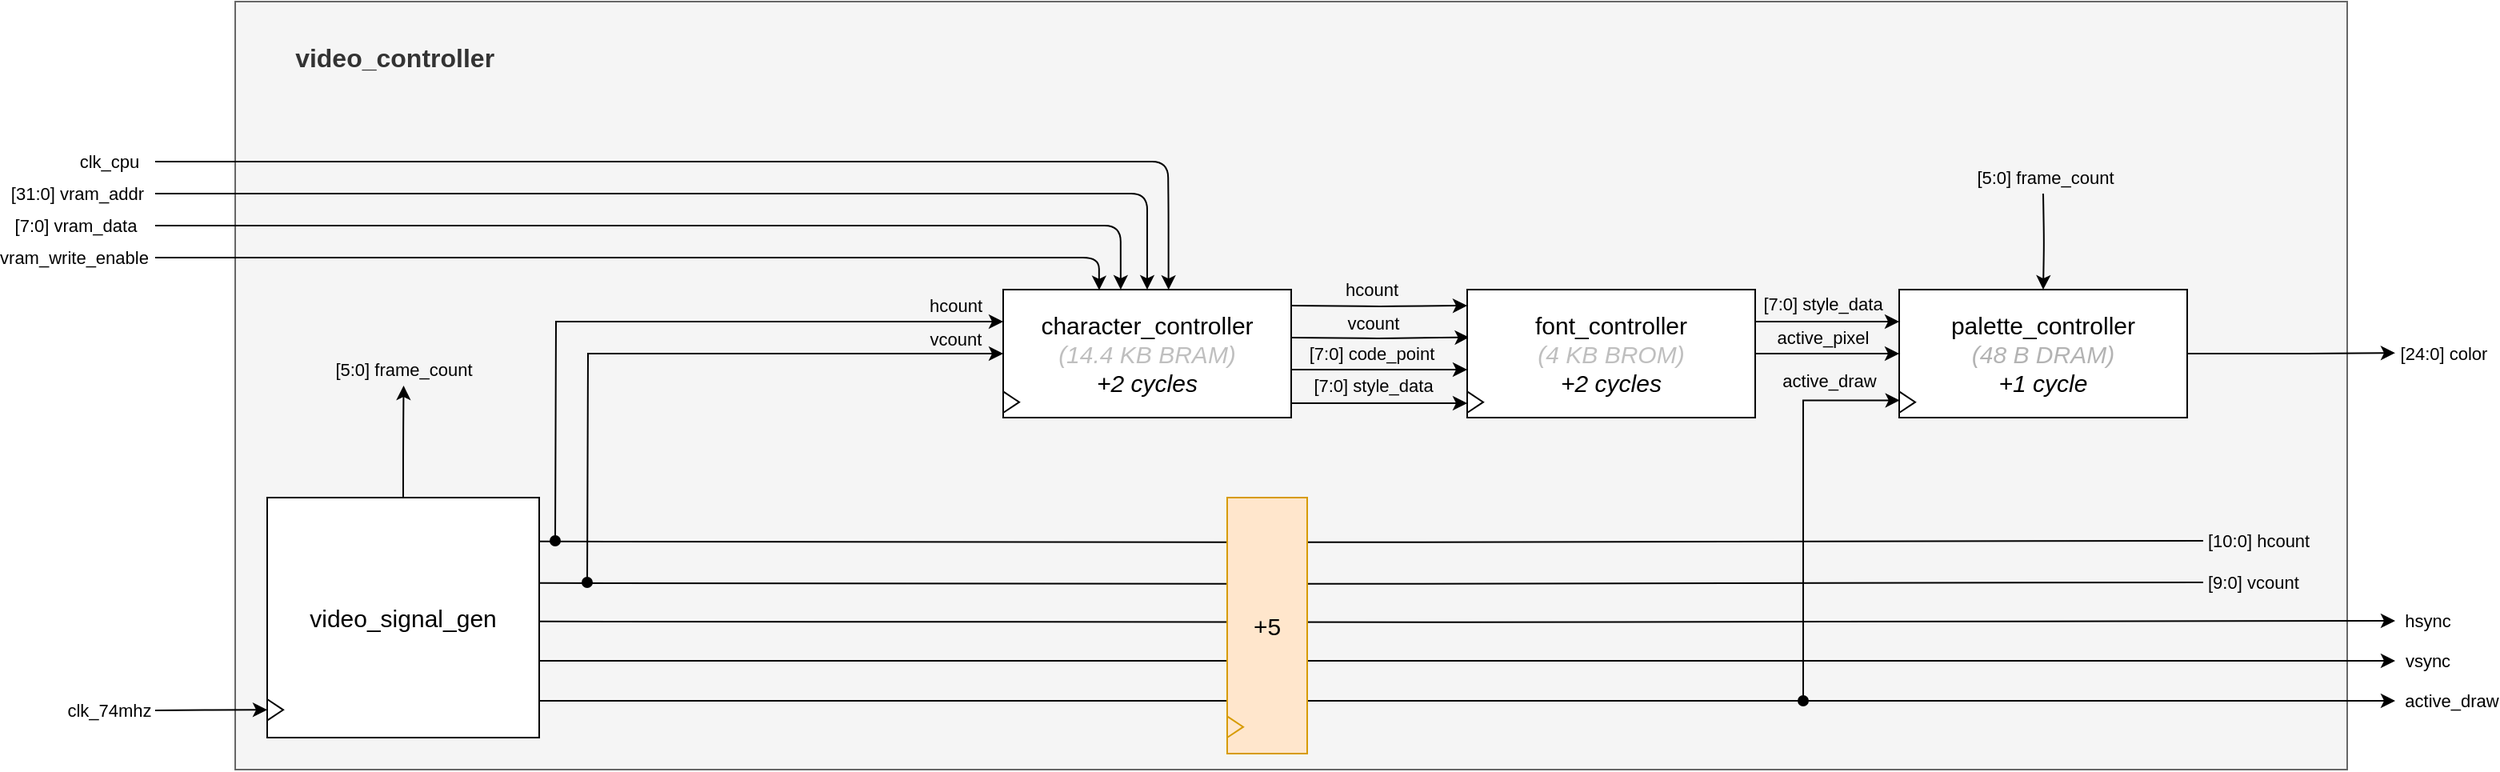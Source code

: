<mxfile version="22.1.0" type="device">
  <diagram name="Page-1" id="uzWH8tRsygVQmz-gBv_M">
    <mxGraphModel dx="2313" dy="1281" grid="1" gridSize="10" guides="1" tooltips="1" connect="1" arrows="1" fold="1" page="0" pageScale="1" pageWidth="850" pageHeight="1100" math="0" shadow="0">
      <root>
        <mxCell id="0" />
        <mxCell id="1" parent="0" />
        <mxCell id="lvWCLgrq92xWOjsyrohx-4" value="&lt;div align=&quot;left&quot;&gt;&lt;font style=&quot;font-size: 16px;&quot;&gt;&lt;b&gt;&lt;br&gt;&lt;/b&gt;&lt;/font&gt;&lt;/div&gt;&lt;div align=&quot;left&quot;&gt;&lt;font style=&quot;font-size: 16px;&quot;&gt;&lt;b&gt;&lt;span style=&quot;white-space: pre;&quot;&gt;&#x9;&lt;/span&gt;video_controller&lt;br&gt;&lt;/b&gt;&lt;/font&gt;&lt;/div&gt;" style="rounded=0;whiteSpace=wrap;html=1;fillColor=#f5f5f5;fontColor=#333333;strokeColor=#666666;verticalAlign=top;labelPosition=center;verticalLabelPosition=middle;align=left;movable=1;resizable=1;rotatable=1;deletable=1;editable=1;locked=0;connectable=1;" vertex="1" parent="1">
          <mxGeometry x="-30" y="-40" width="1320" height="480" as="geometry" />
        </mxCell>
        <mxCell id="lvWCLgrq92xWOjsyrohx-7" value="" style="group;rounded=0;fontSize=15;" vertex="1" connectable="0" parent="1">
          <mxGeometry x="-10" y="270" width="170" height="150" as="geometry" />
        </mxCell>
        <mxCell id="lvWCLgrq92xWOjsyrohx-96" style="edgeStyle=orthogonalEdgeStyle;orthogonalLoop=1;jettySize=auto;html=1;exitX=1;exitY=0.5;exitDx=0;exitDy=0;rounded=0;" edge="1" parent="lvWCLgrq92xWOjsyrohx-7">
          <mxGeometry relative="1" as="geometry">
            <mxPoint x="1330" y="102" as="targetPoint" />
            <mxPoint x="170" y="102" as="sourcePoint" />
          </mxGeometry>
        </mxCell>
        <mxCell id="lvWCLgrq92xWOjsyrohx-97" value="vsync" style="edgeLabel;html=1;align=center;verticalAlign=middle;resizable=0;points=[];labelBackgroundColor=none;rounded=0;" vertex="1" connectable="0" parent="lvWCLgrq92xWOjsyrohx-96">
          <mxGeometry x="0.984" y="1" relative="1" as="geometry">
            <mxPoint x="29" y="1" as="offset" />
          </mxGeometry>
        </mxCell>
        <mxCell id="lvWCLgrq92xWOjsyrohx-175" style="edgeStyle=orthogonalEdgeStyle;orthogonalLoop=1;jettySize=auto;html=1;exitX=0.5;exitY=0;exitDx=0;exitDy=0;" edge="1" parent="lvWCLgrq92xWOjsyrohx-7" source="lvWCLgrq92xWOjsyrohx-5">
          <mxGeometry relative="1" as="geometry">
            <mxPoint x="85.261" y="-70" as="targetPoint" />
          </mxGeometry>
        </mxCell>
        <mxCell id="lvWCLgrq92xWOjsyrohx-176" value="[5:0] frame_count" style="edgeLabel;html=1;align=center;verticalAlign=middle;resizable=0;points=[];labelBackgroundColor=none;" vertex="1" connectable="0" parent="lvWCLgrq92xWOjsyrohx-175">
          <mxGeometry x="0.101" y="-1" relative="1" as="geometry">
            <mxPoint x="-2" y="-42" as="offset" />
          </mxGeometry>
        </mxCell>
        <mxCell id="lvWCLgrq92xWOjsyrohx-5" value="video_signal_gen" style="rounded=0;whiteSpace=wrap;html=1;fontSize=15;" vertex="1" parent="lvWCLgrq92xWOjsyrohx-7">
          <mxGeometry width="170" height="150" as="geometry" />
        </mxCell>
        <mxCell id="lvWCLgrq92xWOjsyrohx-14" style="edgeStyle=orthogonalEdgeStyle;orthogonalLoop=1;jettySize=auto;html=1;exitX=0;exitY=0.5;exitDx=0;exitDy=0;endArrow=none;endFill=0;startArrow=classic;startFill=1;rounded=0;" edge="1" parent="lvWCLgrq92xWOjsyrohx-7" source="lvWCLgrq92xWOjsyrohx-13">
          <mxGeometry relative="1" as="geometry">
            <mxPoint x="-70" y="133" as="targetPoint" />
          </mxGeometry>
        </mxCell>
        <mxCell id="lvWCLgrq92xWOjsyrohx-15" value="clk_74mhz" style="edgeLabel;html=1;align=center;verticalAlign=middle;resizable=0;points=[];rounded=0;" vertex="1" connectable="0" parent="lvWCLgrq92xWOjsyrohx-14">
          <mxGeometry x="0.414" y="-1" relative="1" as="geometry">
            <mxPoint x="-50" as="offset" />
          </mxGeometry>
        </mxCell>
        <mxCell id="lvWCLgrq92xWOjsyrohx-13" value="" style="triangle;whiteSpace=wrap;html=1;rounded=0;" vertex="1" parent="lvWCLgrq92xWOjsyrohx-7">
          <mxGeometry y="126" width="10" height="13.33" as="geometry" />
        </mxCell>
        <mxCell id="lvWCLgrq92xWOjsyrohx-98" style="edgeStyle=orthogonalEdgeStyle;orthogonalLoop=1;jettySize=auto;html=1;exitX=1;exitY=0.5;exitDx=0;exitDy=0;rounded=0;" edge="1" parent="1">
          <mxGeometry relative="1" as="geometry">
            <mxPoint x="1320" y="347" as="targetPoint" />
            <mxPoint x="160" y="347.43" as="sourcePoint" />
          </mxGeometry>
        </mxCell>
        <mxCell id="lvWCLgrq92xWOjsyrohx-99" value="hsync" style="edgeLabel;html=1;align=center;verticalAlign=middle;resizable=0;points=[];labelBackgroundColor=none;rounded=0;" vertex="1" connectable="0" parent="lvWCLgrq92xWOjsyrohx-98">
          <mxGeometry x="0.984" y="1" relative="1" as="geometry">
            <mxPoint x="29" y="1" as="offset" />
          </mxGeometry>
        </mxCell>
        <mxCell id="lvWCLgrq92xWOjsyrohx-101" style="edgeStyle=orthogonalEdgeStyle;orthogonalLoop=1;jettySize=auto;html=1;rounded=0;" edge="1" parent="1">
          <mxGeometry relative="1" as="geometry">
            <mxPoint x="1320" y="397" as="targetPoint" />
            <mxPoint x="160" y="397" as="sourcePoint" />
          </mxGeometry>
        </mxCell>
        <mxCell id="lvWCLgrq92xWOjsyrohx-102" value="active_draw" style="edgeLabel;html=1;align=center;verticalAlign=middle;resizable=0;points=[];labelBackgroundColor=none;rounded=0;" vertex="1" connectable="0" parent="lvWCLgrq92xWOjsyrohx-101">
          <mxGeometry x="0.984" y="1" relative="1" as="geometry">
            <mxPoint x="44" y="1" as="offset" />
          </mxGeometry>
        </mxCell>
        <mxCell id="lvWCLgrq92xWOjsyrohx-105" style="edgeStyle=orthogonalEdgeStyle;orthogonalLoop=1;jettySize=auto;html=1;exitX=1;exitY=0.5;exitDx=0;exitDy=0;rounded=0;endArrow=none;endFill=0;" edge="1" parent="1">
          <mxGeometry relative="1" as="geometry">
            <mxPoint x="1200" y="323" as="targetPoint" />
            <mxPoint x="160" y="323.43" as="sourcePoint" />
          </mxGeometry>
        </mxCell>
        <mxCell id="lvWCLgrq92xWOjsyrohx-106" value="[9:0] vcount" style="edgeLabel;html=1;align=left;verticalAlign=middle;resizable=0;points=[];labelBackgroundColor=none;rounded=0;" vertex="1" connectable="0" parent="lvWCLgrq92xWOjsyrohx-105">
          <mxGeometry x="0.984" y="1" relative="1" as="geometry">
            <mxPoint x="9" y="1" as="offset" />
          </mxGeometry>
        </mxCell>
        <mxCell id="lvWCLgrq92xWOjsyrohx-107" style="edgeStyle=orthogonalEdgeStyle;orthogonalLoop=1;jettySize=auto;html=1;exitX=1;exitY=0.5;exitDx=0;exitDy=0;rounded=0;endArrow=none;endFill=0;" edge="1" parent="1">
          <mxGeometry relative="1" as="geometry">
            <mxPoint x="1200" y="297" as="targetPoint" />
            <mxPoint x="160" y="297.43" as="sourcePoint" />
          </mxGeometry>
        </mxCell>
        <mxCell id="lvWCLgrq92xWOjsyrohx-108" value="[10:0] hcount" style="edgeLabel;html=1;align=left;verticalAlign=middle;resizable=0;points=[];labelBackgroundColor=none;rounded=0;" vertex="1" connectable="0" parent="lvWCLgrq92xWOjsyrohx-107">
          <mxGeometry x="0.984" y="1" relative="1" as="geometry">
            <mxPoint x="9" y="1" as="offset" />
          </mxGeometry>
        </mxCell>
        <mxCell id="lvWCLgrq92xWOjsyrohx-124" style="edgeStyle=orthogonalEdgeStyle;orthogonalLoop=1;jettySize=auto;html=1;exitX=0;exitY=0.25;exitDx=0;exitDy=0;endArrow=oval;endFill=1;rounded=0;startArrow=classic;startFill=1;" edge="1" parent="1" source="lvWCLgrq92xWOjsyrohx-129">
          <mxGeometry relative="1" as="geometry">
            <mxPoint x="170" y="297" as="targetPoint" />
            <mxPoint x="260" y="160.0" as="sourcePoint" />
          </mxGeometry>
        </mxCell>
        <mxCell id="lvWCLgrq92xWOjsyrohx-127" value="hcount" style="edgeLabel;html=1;align=center;verticalAlign=middle;resizable=0;points=[];labelBackgroundColor=none;" vertex="1" connectable="0" parent="lvWCLgrq92xWOjsyrohx-124">
          <mxGeometry x="-0.544" y="-2" relative="1" as="geometry">
            <mxPoint x="65" y="-8" as="offset" />
          </mxGeometry>
        </mxCell>
        <mxCell id="lvWCLgrq92xWOjsyrohx-126" style="edgeStyle=orthogonalEdgeStyle;orthogonalLoop=1;jettySize=auto;html=1;exitX=0;exitY=0.5;exitDx=0;exitDy=0;endArrow=oval;endFill=1;rounded=0;startArrow=classic;startFill=1;" edge="1" parent="1" source="lvWCLgrq92xWOjsyrohx-129">
          <mxGeometry relative="1" as="geometry">
            <mxPoint x="190" y="323" as="targetPoint" />
            <mxPoint x="261.68" y="186.16" as="sourcePoint" />
          </mxGeometry>
        </mxCell>
        <mxCell id="lvWCLgrq92xWOjsyrohx-128" value="vcount" style="edgeLabel;html=1;align=center;verticalAlign=middle;resizable=0;points=[];labelBackgroundColor=none;" vertex="1" connectable="0" parent="lvWCLgrq92xWOjsyrohx-126">
          <mxGeometry x="-0.539" y="-1" relative="1" as="geometry">
            <mxPoint x="63" y="-8" as="offset" />
          </mxGeometry>
        </mxCell>
        <mxCell id="lvWCLgrq92xWOjsyrohx-136" style="edgeStyle=orthogonalEdgeStyle;orthogonalLoop=1;jettySize=auto;html=1;exitX=0.5;exitY=0;exitDx=0;exitDy=0;endArrow=none;endFill=0;startArrow=classic;startFill=1;" edge="1" parent="1" source="lvWCLgrq92xWOjsyrohx-129">
          <mxGeometry relative="1" as="geometry">
            <mxPoint x="-80" y="80" as="targetPoint" />
            <Array as="points">
              <mxPoint x="540" y="80" />
            </Array>
          </mxGeometry>
        </mxCell>
        <mxCell id="lvWCLgrq92xWOjsyrohx-140" value="[31:0] vram_addr" style="edgeLabel;html=1;align=center;verticalAlign=middle;resizable=0;points=[];" vertex="1" connectable="0" parent="lvWCLgrq92xWOjsyrohx-136">
          <mxGeometry x="0.96" y="3" relative="1" as="geometry">
            <mxPoint x="-63" y="-3" as="offset" />
          </mxGeometry>
        </mxCell>
        <mxCell id="lvWCLgrq92xWOjsyrohx-137" style="edgeStyle=orthogonalEdgeStyle;orthogonalLoop=1;jettySize=auto;html=1;exitX=0.408;exitY=0;exitDx=0;exitDy=0;endArrow=none;endFill=0;exitPerimeter=0;startArrow=classic;startFill=1;" edge="1" parent="1" source="lvWCLgrq92xWOjsyrohx-129">
          <mxGeometry relative="1" as="geometry">
            <mxPoint x="-80" y="100" as="targetPoint" />
            <Array as="points">
              <mxPoint x="523" y="100" />
            </Array>
          </mxGeometry>
        </mxCell>
        <mxCell id="lvWCLgrq92xWOjsyrohx-141" value="[7:0] vram_data" style="edgeLabel;html=1;align=center;verticalAlign=middle;resizable=0;points=[];" vertex="1" connectable="0" parent="lvWCLgrq92xWOjsyrohx-137">
          <mxGeometry x="0.992" relative="1" as="geometry">
            <mxPoint x="-53" as="offset" />
          </mxGeometry>
        </mxCell>
        <mxCell id="lvWCLgrq92xWOjsyrohx-138" style="edgeStyle=orthogonalEdgeStyle;orthogonalLoop=1;jettySize=auto;html=1;exitX=0.574;exitY=0.001;exitDx=0;exitDy=0;endArrow=none;endFill=0;exitPerimeter=0;startArrow=classic;startFill=1;" edge="1" parent="1" source="lvWCLgrq92xWOjsyrohx-129">
          <mxGeometry relative="1" as="geometry">
            <mxPoint x="-80" y="60" as="targetPoint" />
            <Array as="points">
              <mxPoint x="553" y="90" />
              <mxPoint x="553" y="40" />
            </Array>
          </mxGeometry>
        </mxCell>
        <mxCell id="lvWCLgrq92xWOjsyrohx-139" value="clk_cpu" style="edgeLabel;html=1;align=center;verticalAlign=middle;resizable=0;points=[];" vertex="1" connectable="0" parent="lvWCLgrq92xWOjsyrohx-138">
          <mxGeometry x="0.973" relative="1" as="geometry">
            <mxPoint x="-39" as="offset" />
          </mxGeometry>
        </mxCell>
        <mxCell id="lvWCLgrq92xWOjsyrohx-142" style="edgeStyle=orthogonalEdgeStyle;orthogonalLoop=1;jettySize=auto;html=1;exitX=0.333;exitY=0.004;exitDx=0;exitDy=0;exitPerimeter=0;endArrow=none;endFill=0;startArrow=classic;startFill=1;" edge="1" parent="1" source="lvWCLgrq92xWOjsyrohx-129">
          <mxGeometry relative="1" as="geometry">
            <mxPoint x="-80" y="120" as="targetPoint" />
            <Array as="points">
              <mxPoint x="510" y="120" />
            </Array>
          </mxGeometry>
        </mxCell>
        <mxCell id="lvWCLgrq92xWOjsyrohx-143" value="vram_write_enable" style="edgeLabel;html=1;align=center;verticalAlign=middle;resizable=0;points=[];" vertex="1" connectable="0" parent="lvWCLgrq92xWOjsyrohx-142">
          <mxGeometry x="0.93" relative="1" as="geometry">
            <mxPoint x="-72" as="offset" />
          </mxGeometry>
        </mxCell>
        <mxCell id="lvWCLgrq92xWOjsyrohx-153" style="edgeStyle=orthogonalEdgeStyle;orthogonalLoop=1;jettySize=auto;html=1;exitX=1;exitY=0.25;exitDx=0;exitDy=0;entryX=0;entryY=0.125;entryDx=0;entryDy=0;entryPerimeter=0;" edge="1" parent="1" target="lvWCLgrq92xWOjsyrohx-145">
          <mxGeometry relative="1" as="geometry">
            <mxPoint x="630" y="150" as="sourcePoint" />
            <mxPoint x="700" y="150" as="targetPoint" />
          </mxGeometry>
        </mxCell>
        <mxCell id="lvWCLgrq92xWOjsyrohx-156" value="hcount" style="edgeLabel;html=1;align=center;verticalAlign=middle;resizable=0;points=[];labelBackgroundColor=none;" vertex="1" connectable="0" parent="lvWCLgrq92xWOjsyrohx-153">
          <mxGeometry x="-0.514" relative="1" as="geometry">
            <mxPoint x="23" y="-10" as="offset" />
          </mxGeometry>
        </mxCell>
        <mxCell id="lvWCLgrq92xWOjsyrohx-154" style="edgeStyle=orthogonalEdgeStyle;orthogonalLoop=1;jettySize=auto;html=1;exitX=1;exitY=0.5;exitDx=0;exitDy=0;entryX=0.007;entryY=0.373;entryDx=0;entryDy=0;entryPerimeter=0;" edge="1" parent="1" target="lvWCLgrq92xWOjsyrohx-145">
          <mxGeometry relative="1" as="geometry">
            <mxPoint x="630" y="170" as="sourcePoint" />
            <mxPoint x="700" y="170" as="targetPoint" />
          </mxGeometry>
        </mxCell>
        <mxCell id="lvWCLgrq92xWOjsyrohx-157" value="vcount" style="edgeLabel;html=1;align=center;verticalAlign=middle;resizable=0;points=[];labelBackgroundColor=none;" vertex="1" connectable="0" parent="lvWCLgrq92xWOjsyrohx-154">
          <mxGeometry x="-0.101" y="2" relative="1" as="geometry">
            <mxPoint y="-8" as="offset" />
          </mxGeometry>
        </mxCell>
        <mxCell id="lvWCLgrq92xWOjsyrohx-155" style="edgeStyle=orthogonalEdgeStyle;orthogonalLoop=1;jettySize=auto;html=1;exitX=1;exitY=0.5;exitDx=0;exitDy=0;" edge="1" parent="1">
          <mxGeometry relative="1" as="geometry">
            <mxPoint x="630" y="190" as="sourcePoint" />
            <mxPoint x="740" y="190" as="targetPoint" />
          </mxGeometry>
        </mxCell>
        <mxCell id="lvWCLgrq92xWOjsyrohx-158" value="[7:0] code_point" style="edgeLabel;html=1;align=center;verticalAlign=middle;resizable=0;points=[];labelBackgroundColor=none;" vertex="1" connectable="0" parent="lvWCLgrq92xWOjsyrohx-155">
          <mxGeometry x="-0.04" y="2" relative="1" as="geometry">
            <mxPoint x="-3" y="-8" as="offset" />
          </mxGeometry>
        </mxCell>
        <mxCell id="lvWCLgrq92xWOjsyrohx-159" style="edgeStyle=orthogonalEdgeStyle;orthogonalLoop=1;jettySize=auto;html=1;exitX=1;exitY=0.75;exitDx=0;exitDy=0;entryX=0;entryY=0.75;entryDx=0;entryDy=0;" edge="1" parent="1">
          <mxGeometry relative="1" as="geometry">
            <mxPoint x="630" y="211" as="sourcePoint" />
            <mxPoint x="740" y="211" as="targetPoint" />
          </mxGeometry>
        </mxCell>
        <mxCell id="lvWCLgrq92xWOjsyrohx-160" value="[7:0] style_data" style="edgeLabel;html=1;align=center;verticalAlign=middle;resizable=0;points=[];labelBackgroundColor=none;" vertex="1" connectable="0" parent="lvWCLgrq92xWOjsyrohx-159">
          <mxGeometry x="0.025" y="-2" relative="1" as="geometry">
            <mxPoint x="-6" y="-13" as="offset" />
          </mxGeometry>
        </mxCell>
        <mxCell id="lvWCLgrq92xWOjsyrohx-129" value="character_controller&lt;br&gt;&lt;i&gt;&lt;font color=&quot;#bfbfbf&quot;&gt;(14.4 KB BRAM)&lt;/font&gt;&lt;/i&gt;&lt;br&gt;&lt;i&gt;+2 cycles&lt;/i&gt;" style="rounded=0;whiteSpace=wrap;html=1;fontSize=15;" vertex="1" parent="1">
          <mxGeometry x="450" y="140" width="180" height="80" as="geometry" />
        </mxCell>
        <mxCell id="lvWCLgrq92xWOjsyrohx-134" value="" style="triangle;whiteSpace=wrap;html=1;rounded=0;rotation=0;" vertex="1" parent="1">
          <mxGeometry x="450" y="203.67" width="10" height="13.33" as="geometry" />
        </mxCell>
        <mxCell id="lvWCLgrq92xWOjsyrohx-147" value="" style="group" vertex="1" connectable="0" parent="1">
          <mxGeometry x="740" y="140" width="180" height="80" as="geometry" />
        </mxCell>
        <mxCell id="lvWCLgrq92xWOjsyrohx-145" value="font_controller&lt;br&gt;&lt;i&gt;&lt;font color=&quot;#bfbfbf&quot;&gt;(4 KB BROM)&lt;/font&gt;&lt;/i&gt;&lt;br&gt;&lt;i&gt;+2 cycles&lt;/i&gt;" style="rounded=0;whiteSpace=wrap;html=1;fontSize=15;" vertex="1" parent="lvWCLgrq92xWOjsyrohx-147">
          <mxGeometry width="180" height="80" as="geometry" />
        </mxCell>
        <mxCell id="lvWCLgrq92xWOjsyrohx-146" value="" style="triangle;whiteSpace=wrap;html=1;rounded=0;rotation=0;" vertex="1" parent="lvWCLgrq92xWOjsyrohx-147">
          <mxGeometry y="63.67" width="10" height="13.33" as="geometry" />
        </mxCell>
        <mxCell id="lvWCLgrq92xWOjsyrohx-163" style="edgeStyle=orthogonalEdgeStyle;orthogonalLoop=1;jettySize=auto;html=1;exitX=0.002;exitY=0.865;exitDx=0;exitDy=0;endArrow=oval;endFill=1;exitPerimeter=0;startArrow=classic;startFill=1;rounded=0;" edge="1" parent="1" source="lvWCLgrq92xWOjsyrohx-161">
          <mxGeometry relative="1" as="geometry">
            <mxPoint x="950" y="397" as="targetPoint" />
            <mxPoint x="1010" y="197" as="sourcePoint" />
            <Array as="points">
              <mxPoint x="950" y="209" />
            </Array>
          </mxGeometry>
        </mxCell>
        <mxCell id="lvWCLgrq92xWOjsyrohx-164" value="active_draw" style="edgeLabel;html=1;align=center;verticalAlign=middle;resizable=0;points=[];fontColor=default;labelBackgroundColor=none;" vertex="1" connectable="0" parent="lvWCLgrq92xWOjsyrohx-163">
          <mxGeometry x="-0.826" relative="1" as="geometry">
            <mxPoint x="-23" y="-12" as="offset" />
          </mxGeometry>
        </mxCell>
        <mxCell id="lvWCLgrq92xWOjsyrohx-179" style="edgeStyle=orthogonalEdgeStyle;orthogonalLoop=1;jettySize=auto;html=1;exitX=1;exitY=0.5;exitDx=0;exitDy=0;" edge="1" parent="1" source="lvWCLgrq92xWOjsyrohx-161">
          <mxGeometry relative="1" as="geometry">
            <mxPoint x="1320" y="179.609" as="targetPoint" />
          </mxGeometry>
        </mxCell>
        <mxCell id="lvWCLgrq92xWOjsyrohx-180" value="[24:0] color" style="edgeLabel;html=1;align=center;verticalAlign=middle;resizable=0;points=[];" vertex="1" connectable="0" parent="lvWCLgrq92xWOjsyrohx-179">
          <mxGeometry x="0.918" y="-1" relative="1" as="geometry">
            <mxPoint x="35" y="-1" as="offset" />
          </mxGeometry>
        </mxCell>
        <mxCell id="lvWCLgrq92xWOjsyrohx-161" value="palette_controller&lt;br&gt;&lt;div&gt;&lt;i&gt;&lt;font color=&quot;#b3b3b3&quot;&gt;(48 B DRAM)&lt;/font&gt;&lt;/i&gt;&lt;/div&gt;&lt;div&gt;&lt;i&gt;+1 cycle&lt;br&gt;&lt;/i&gt;&lt;/div&gt;" style="rounded=0;whiteSpace=wrap;html=1;fontSize=15;" vertex="1" parent="1">
          <mxGeometry x="1010" y="140" width="180" height="80" as="geometry" />
        </mxCell>
        <mxCell id="lvWCLgrq92xWOjsyrohx-165" style="edgeStyle=orthogonalEdgeStyle;orthogonalLoop=1;jettySize=auto;html=1;exitX=1;exitY=0.25;exitDx=0;exitDy=0;entryX=0;entryY=0.25;entryDx=0;entryDy=0;" edge="1" parent="1" source="lvWCLgrq92xWOjsyrohx-145" target="lvWCLgrq92xWOjsyrohx-161">
          <mxGeometry relative="1" as="geometry" />
        </mxCell>
        <mxCell id="lvWCLgrq92xWOjsyrohx-166" value="[7:0] style_data" style="edgeLabel;html=1;align=center;verticalAlign=middle;resizable=0;points=[];labelBackgroundColor=none;" vertex="1" connectable="0" parent="lvWCLgrq92xWOjsyrohx-165">
          <mxGeometry x="0.244" y="-2" relative="1" as="geometry">
            <mxPoint x="-14" y="-13" as="offset" />
          </mxGeometry>
        </mxCell>
        <mxCell id="lvWCLgrq92xWOjsyrohx-171" style="edgeStyle=orthogonalEdgeStyle;orthogonalLoop=1;jettySize=auto;html=1;exitX=0.5;exitY=1;exitDx=0;exitDy=0;entryX=0.5;entryY=0;entryDx=0;entryDy=0;" edge="1" parent="1" target="lvWCLgrq92xWOjsyrohx-161">
          <mxGeometry relative="1" as="geometry">
            <mxPoint x="1100" y="80" as="sourcePoint" />
          </mxGeometry>
        </mxCell>
        <mxCell id="lvWCLgrq92xWOjsyrohx-174" value="[5:0] frame_count" style="edgeLabel;html=1;align=center;verticalAlign=middle;resizable=0;points=[];labelBackgroundColor=none;" vertex="1" connectable="0" parent="lvWCLgrq92xWOjsyrohx-171">
          <mxGeometry x="-0.305" y="-1" relative="1" as="geometry">
            <mxPoint x="1" y="-31" as="offset" />
          </mxGeometry>
        </mxCell>
        <mxCell id="lvWCLgrq92xWOjsyrohx-177" style="edgeStyle=orthogonalEdgeStyle;orthogonalLoop=1;jettySize=auto;html=1;exitX=1;exitY=0.5;exitDx=0;exitDy=0;entryX=0;entryY=0.5;entryDx=0;entryDy=0;" edge="1" parent="1" source="lvWCLgrq92xWOjsyrohx-145" target="lvWCLgrq92xWOjsyrohx-161">
          <mxGeometry relative="1" as="geometry" />
        </mxCell>
        <mxCell id="lvWCLgrq92xWOjsyrohx-178" value="active_pixel" style="edgeLabel;html=1;align=center;verticalAlign=middle;resizable=0;points=[];labelBackgroundColor=none;" vertex="1" connectable="0" parent="lvWCLgrq92xWOjsyrohx-177">
          <mxGeometry x="0.225" y="1" relative="1" as="geometry">
            <mxPoint x="-13" y="-9" as="offset" />
          </mxGeometry>
        </mxCell>
        <mxCell id="lvWCLgrq92xWOjsyrohx-181" value="+5" style="rounded=0;whiteSpace=wrap;html=1;fillColor=#ffe6cc;strokeColor=#d79b00;fontSize=15;" vertex="1" parent="1">
          <mxGeometry x="590" y="270" width="50" height="160" as="geometry" />
        </mxCell>
        <mxCell id="lvWCLgrq92xWOjsyrohx-182" value="" style="triangle;whiteSpace=wrap;html=1;rounded=0;fillColor=#ffe6cc;strokeColor=#d79b00;" vertex="1" parent="1">
          <mxGeometry x="590" y="406.67" width="10" height="13.33" as="geometry" />
        </mxCell>
        <mxCell id="lvWCLgrq92xWOjsyrohx-184" value="" style="triangle;whiteSpace=wrap;html=1;rounded=0;rotation=0;" vertex="1" parent="1">
          <mxGeometry x="1010" y="203.67" width="10" height="13.33" as="geometry" />
        </mxCell>
      </root>
    </mxGraphModel>
  </diagram>
</mxfile>
